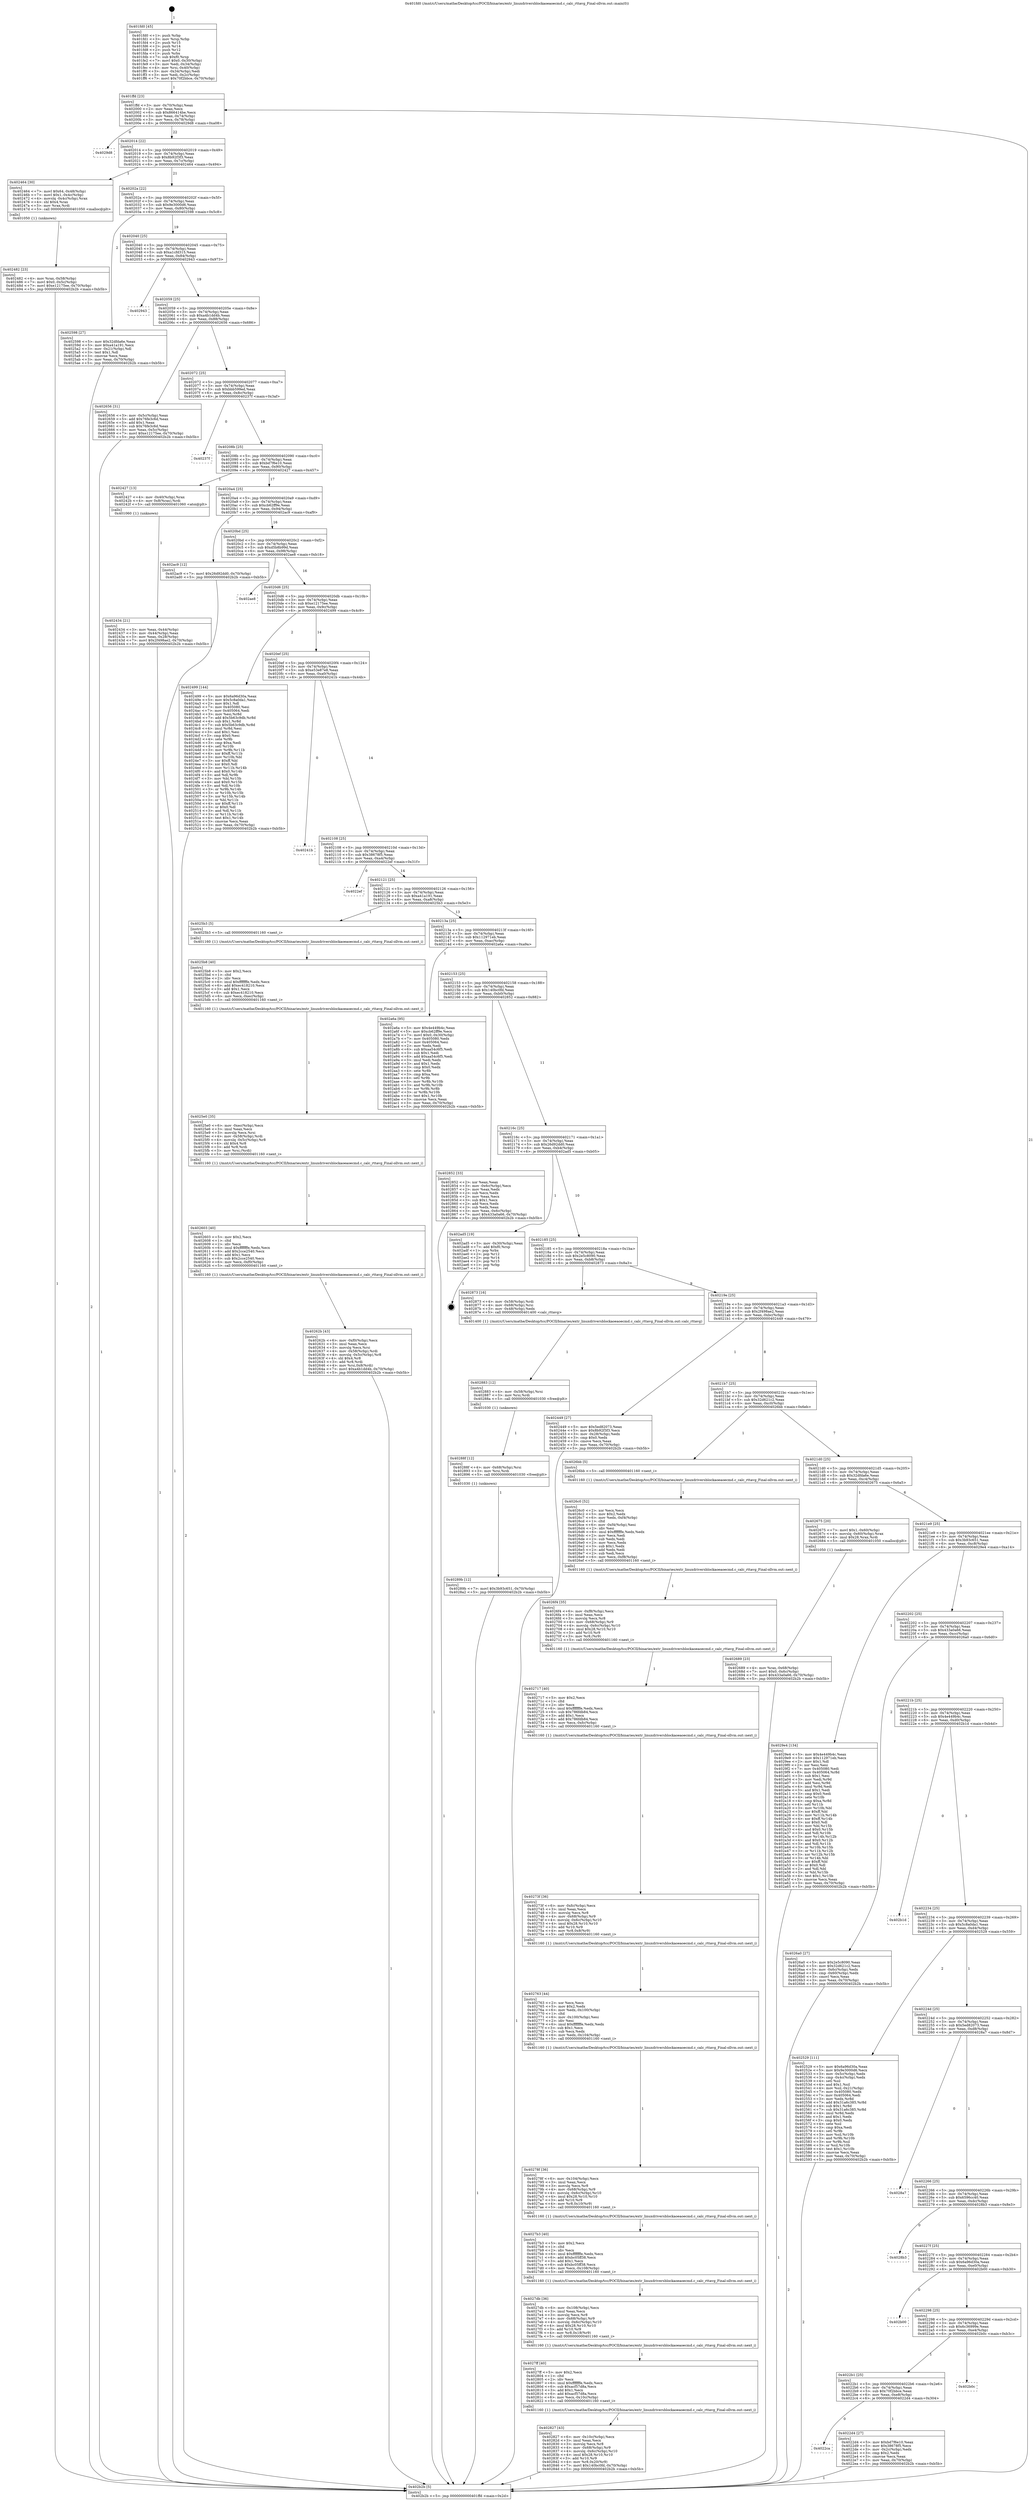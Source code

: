 digraph "0x401fd0" {
  label = "0x401fd0 (/mnt/c/Users/mathe/Desktop/tcc/POCII/binaries/extr_linuxdriversblockaoeaoecmd.c_calc_rttavg_Final-ollvm.out::main(0))"
  labelloc = "t"
  node[shape=record]

  Entry [label="",width=0.3,height=0.3,shape=circle,fillcolor=black,style=filled]
  "0x401ffd" [label="{
     0x401ffd [23]\l
     | [instrs]\l
     &nbsp;&nbsp;0x401ffd \<+3\>: mov -0x70(%rbp),%eax\l
     &nbsp;&nbsp;0x402000 \<+2\>: mov %eax,%ecx\l
     &nbsp;&nbsp;0x402002 \<+6\>: sub $0x866414be,%ecx\l
     &nbsp;&nbsp;0x402008 \<+3\>: mov %eax,-0x74(%rbp)\l
     &nbsp;&nbsp;0x40200b \<+3\>: mov %ecx,-0x78(%rbp)\l
     &nbsp;&nbsp;0x40200e \<+6\>: je 00000000004029d8 \<main+0xa08\>\l
  }"]
  "0x4029d8" [label="{
     0x4029d8\l
  }", style=dashed]
  "0x402014" [label="{
     0x402014 [22]\l
     | [instrs]\l
     &nbsp;&nbsp;0x402014 \<+5\>: jmp 0000000000402019 \<main+0x49\>\l
     &nbsp;&nbsp;0x402019 \<+3\>: mov -0x74(%rbp),%eax\l
     &nbsp;&nbsp;0x40201c \<+5\>: sub $0x8b92f3f3,%eax\l
     &nbsp;&nbsp;0x402021 \<+3\>: mov %eax,-0x7c(%rbp)\l
     &nbsp;&nbsp;0x402024 \<+6\>: je 0000000000402464 \<main+0x494\>\l
  }"]
  Exit [label="",width=0.3,height=0.3,shape=circle,fillcolor=black,style=filled,peripheries=2]
  "0x402464" [label="{
     0x402464 [30]\l
     | [instrs]\l
     &nbsp;&nbsp;0x402464 \<+7\>: movl $0x64,-0x48(%rbp)\l
     &nbsp;&nbsp;0x40246b \<+7\>: movl $0x1,-0x4c(%rbp)\l
     &nbsp;&nbsp;0x402472 \<+4\>: movslq -0x4c(%rbp),%rax\l
     &nbsp;&nbsp;0x402476 \<+4\>: shl $0x4,%rax\l
     &nbsp;&nbsp;0x40247a \<+3\>: mov %rax,%rdi\l
     &nbsp;&nbsp;0x40247d \<+5\>: call 0000000000401050 \<malloc@plt\>\l
     | [calls]\l
     &nbsp;&nbsp;0x401050 \{1\} (unknown)\l
  }"]
  "0x40202a" [label="{
     0x40202a [22]\l
     | [instrs]\l
     &nbsp;&nbsp;0x40202a \<+5\>: jmp 000000000040202f \<main+0x5f\>\l
     &nbsp;&nbsp;0x40202f \<+3\>: mov -0x74(%rbp),%eax\l
     &nbsp;&nbsp;0x402032 \<+5\>: sub $0x9e3000d6,%eax\l
     &nbsp;&nbsp;0x402037 \<+3\>: mov %eax,-0x80(%rbp)\l
     &nbsp;&nbsp;0x40203a \<+6\>: je 0000000000402598 \<main+0x5c8\>\l
  }"]
  "0x40289b" [label="{
     0x40289b [12]\l
     | [instrs]\l
     &nbsp;&nbsp;0x40289b \<+7\>: movl $0x3b93c651,-0x70(%rbp)\l
     &nbsp;&nbsp;0x4028a2 \<+5\>: jmp 0000000000402b2b \<main+0xb5b\>\l
  }"]
  "0x402598" [label="{
     0x402598 [27]\l
     | [instrs]\l
     &nbsp;&nbsp;0x402598 \<+5\>: mov $0x32dfda6e,%eax\l
     &nbsp;&nbsp;0x40259d \<+5\>: mov $0xa41a191,%ecx\l
     &nbsp;&nbsp;0x4025a2 \<+3\>: mov -0x21(%rbp),%dl\l
     &nbsp;&nbsp;0x4025a5 \<+3\>: test $0x1,%dl\l
     &nbsp;&nbsp;0x4025a8 \<+3\>: cmovne %ecx,%eax\l
     &nbsp;&nbsp;0x4025ab \<+3\>: mov %eax,-0x70(%rbp)\l
     &nbsp;&nbsp;0x4025ae \<+5\>: jmp 0000000000402b2b \<main+0xb5b\>\l
  }"]
  "0x402040" [label="{
     0x402040 [25]\l
     | [instrs]\l
     &nbsp;&nbsp;0x402040 \<+5\>: jmp 0000000000402045 \<main+0x75\>\l
     &nbsp;&nbsp;0x402045 \<+3\>: mov -0x74(%rbp),%eax\l
     &nbsp;&nbsp;0x402048 \<+5\>: sub $0xa1cfd315,%eax\l
     &nbsp;&nbsp;0x40204d \<+6\>: mov %eax,-0x84(%rbp)\l
     &nbsp;&nbsp;0x402053 \<+6\>: je 0000000000402943 \<main+0x973\>\l
  }"]
  "0x40288f" [label="{
     0x40288f [12]\l
     | [instrs]\l
     &nbsp;&nbsp;0x40288f \<+4\>: mov -0x68(%rbp),%rsi\l
     &nbsp;&nbsp;0x402893 \<+3\>: mov %rsi,%rdi\l
     &nbsp;&nbsp;0x402896 \<+5\>: call 0000000000401030 \<free@plt\>\l
     | [calls]\l
     &nbsp;&nbsp;0x401030 \{1\} (unknown)\l
  }"]
  "0x402943" [label="{
     0x402943\l
  }", style=dashed]
  "0x402059" [label="{
     0x402059 [25]\l
     | [instrs]\l
     &nbsp;&nbsp;0x402059 \<+5\>: jmp 000000000040205e \<main+0x8e\>\l
     &nbsp;&nbsp;0x40205e \<+3\>: mov -0x74(%rbp),%eax\l
     &nbsp;&nbsp;0x402061 \<+5\>: sub $0xa4b1dd4b,%eax\l
     &nbsp;&nbsp;0x402066 \<+6\>: mov %eax,-0x88(%rbp)\l
     &nbsp;&nbsp;0x40206c \<+6\>: je 0000000000402656 \<main+0x686\>\l
  }"]
  "0x402883" [label="{
     0x402883 [12]\l
     | [instrs]\l
     &nbsp;&nbsp;0x402883 \<+4\>: mov -0x58(%rbp),%rsi\l
     &nbsp;&nbsp;0x402887 \<+3\>: mov %rsi,%rdi\l
     &nbsp;&nbsp;0x40288a \<+5\>: call 0000000000401030 \<free@plt\>\l
     | [calls]\l
     &nbsp;&nbsp;0x401030 \{1\} (unknown)\l
  }"]
  "0x402656" [label="{
     0x402656 [31]\l
     | [instrs]\l
     &nbsp;&nbsp;0x402656 \<+3\>: mov -0x5c(%rbp),%eax\l
     &nbsp;&nbsp;0x402659 \<+5\>: add $0x76fe3c6d,%eax\l
     &nbsp;&nbsp;0x40265e \<+3\>: add $0x1,%eax\l
     &nbsp;&nbsp;0x402661 \<+5\>: sub $0x76fe3c6d,%eax\l
     &nbsp;&nbsp;0x402666 \<+3\>: mov %eax,-0x5c(%rbp)\l
     &nbsp;&nbsp;0x402669 \<+7\>: movl $0xe12175ee,-0x70(%rbp)\l
     &nbsp;&nbsp;0x402670 \<+5\>: jmp 0000000000402b2b \<main+0xb5b\>\l
  }"]
  "0x402072" [label="{
     0x402072 [25]\l
     | [instrs]\l
     &nbsp;&nbsp;0x402072 \<+5\>: jmp 0000000000402077 \<main+0xa7\>\l
     &nbsp;&nbsp;0x402077 \<+3\>: mov -0x74(%rbp),%eax\l
     &nbsp;&nbsp;0x40207a \<+5\>: sub $0xbbb599ed,%eax\l
     &nbsp;&nbsp;0x40207f \<+6\>: mov %eax,-0x8c(%rbp)\l
     &nbsp;&nbsp;0x402085 \<+6\>: je 000000000040237f \<main+0x3af\>\l
  }"]
  "0x402827" [label="{
     0x402827 [43]\l
     | [instrs]\l
     &nbsp;&nbsp;0x402827 \<+6\>: mov -0x10c(%rbp),%ecx\l
     &nbsp;&nbsp;0x40282d \<+3\>: imul %eax,%ecx\l
     &nbsp;&nbsp;0x402830 \<+3\>: movslq %ecx,%r8\l
     &nbsp;&nbsp;0x402833 \<+4\>: mov -0x68(%rbp),%r9\l
     &nbsp;&nbsp;0x402837 \<+4\>: movslq -0x6c(%rbp),%r10\l
     &nbsp;&nbsp;0x40283b \<+4\>: imul $0x28,%r10,%r10\l
     &nbsp;&nbsp;0x40283f \<+3\>: add %r10,%r9\l
     &nbsp;&nbsp;0x402842 \<+4\>: mov %r8,0x20(%r9)\l
     &nbsp;&nbsp;0x402846 \<+7\>: movl $0x140bc0fd,-0x70(%rbp)\l
     &nbsp;&nbsp;0x40284d \<+5\>: jmp 0000000000402b2b \<main+0xb5b\>\l
  }"]
  "0x40237f" [label="{
     0x40237f\l
  }", style=dashed]
  "0x40208b" [label="{
     0x40208b [25]\l
     | [instrs]\l
     &nbsp;&nbsp;0x40208b \<+5\>: jmp 0000000000402090 \<main+0xc0\>\l
     &nbsp;&nbsp;0x402090 \<+3\>: mov -0x74(%rbp),%eax\l
     &nbsp;&nbsp;0x402093 \<+5\>: sub $0xbd7f6e10,%eax\l
     &nbsp;&nbsp;0x402098 \<+6\>: mov %eax,-0x90(%rbp)\l
     &nbsp;&nbsp;0x40209e \<+6\>: je 0000000000402427 \<main+0x457\>\l
  }"]
  "0x4027ff" [label="{
     0x4027ff [40]\l
     | [instrs]\l
     &nbsp;&nbsp;0x4027ff \<+5\>: mov $0x2,%ecx\l
     &nbsp;&nbsp;0x402804 \<+1\>: cltd\l
     &nbsp;&nbsp;0x402805 \<+2\>: idiv %ecx\l
     &nbsp;&nbsp;0x402807 \<+6\>: imul $0xfffffffe,%edx,%ecx\l
     &nbsp;&nbsp;0x40280d \<+6\>: sub $0xacf57d8a,%ecx\l
     &nbsp;&nbsp;0x402813 \<+3\>: add $0x1,%ecx\l
     &nbsp;&nbsp;0x402816 \<+6\>: add $0xacf57d8a,%ecx\l
     &nbsp;&nbsp;0x40281c \<+6\>: mov %ecx,-0x10c(%rbp)\l
     &nbsp;&nbsp;0x402822 \<+5\>: call 0000000000401160 \<next_i\>\l
     | [calls]\l
     &nbsp;&nbsp;0x401160 \{1\} (/mnt/c/Users/mathe/Desktop/tcc/POCII/binaries/extr_linuxdriversblockaoeaoecmd.c_calc_rttavg_Final-ollvm.out::next_i)\l
  }"]
  "0x402427" [label="{
     0x402427 [13]\l
     | [instrs]\l
     &nbsp;&nbsp;0x402427 \<+4\>: mov -0x40(%rbp),%rax\l
     &nbsp;&nbsp;0x40242b \<+4\>: mov 0x8(%rax),%rdi\l
     &nbsp;&nbsp;0x40242f \<+5\>: call 0000000000401060 \<atoi@plt\>\l
     | [calls]\l
     &nbsp;&nbsp;0x401060 \{1\} (unknown)\l
  }"]
  "0x4020a4" [label="{
     0x4020a4 [25]\l
     | [instrs]\l
     &nbsp;&nbsp;0x4020a4 \<+5\>: jmp 00000000004020a9 \<main+0xd9\>\l
     &nbsp;&nbsp;0x4020a9 \<+3\>: mov -0x74(%rbp),%eax\l
     &nbsp;&nbsp;0x4020ac \<+5\>: sub $0xcb62ff9e,%eax\l
     &nbsp;&nbsp;0x4020b1 \<+6\>: mov %eax,-0x94(%rbp)\l
     &nbsp;&nbsp;0x4020b7 \<+6\>: je 0000000000402ac9 \<main+0xaf9\>\l
  }"]
  "0x4027db" [label="{
     0x4027db [36]\l
     | [instrs]\l
     &nbsp;&nbsp;0x4027db \<+6\>: mov -0x108(%rbp),%ecx\l
     &nbsp;&nbsp;0x4027e1 \<+3\>: imul %eax,%ecx\l
     &nbsp;&nbsp;0x4027e4 \<+3\>: movslq %ecx,%r8\l
     &nbsp;&nbsp;0x4027e7 \<+4\>: mov -0x68(%rbp),%r9\l
     &nbsp;&nbsp;0x4027eb \<+4\>: movslq -0x6c(%rbp),%r10\l
     &nbsp;&nbsp;0x4027ef \<+4\>: imul $0x28,%r10,%r10\l
     &nbsp;&nbsp;0x4027f3 \<+3\>: add %r10,%r9\l
     &nbsp;&nbsp;0x4027f6 \<+4\>: mov %r8,0x18(%r9)\l
     &nbsp;&nbsp;0x4027fa \<+5\>: call 0000000000401160 \<next_i\>\l
     | [calls]\l
     &nbsp;&nbsp;0x401160 \{1\} (/mnt/c/Users/mathe/Desktop/tcc/POCII/binaries/extr_linuxdriversblockaoeaoecmd.c_calc_rttavg_Final-ollvm.out::next_i)\l
  }"]
  "0x402ac9" [label="{
     0x402ac9 [12]\l
     | [instrs]\l
     &nbsp;&nbsp;0x402ac9 \<+7\>: movl $0x26d92dd0,-0x70(%rbp)\l
     &nbsp;&nbsp;0x402ad0 \<+5\>: jmp 0000000000402b2b \<main+0xb5b\>\l
  }"]
  "0x4020bd" [label="{
     0x4020bd [25]\l
     | [instrs]\l
     &nbsp;&nbsp;0x4020bd \<+5\>: jmp 00000000004020c2 \<main+0xf2\>\l
     &nbsp;&nbsp;0x4020c2 \<+3\>: mov -0x74(%rbp),%eax\l
     &nbsp;&nbsp;0x4020c5 \<+5\>: sub $0xd5b8b99d,%eax\l
     &nbsp;&nbsp;0x4020ca \<+6\>: mov %eax,-0x98(%rbp)\l
     &nbsp;&nbsp;0x4020d0 \<+6\>: je 0000000000402ae8 \<main+0xb18\>\l
  }"]
  "0x4027b3" [label="{
     0x4027b3 [40]\l
     | [instrs]\l
     &nbsp;&nbsp;0x4027b3 \<+5\>: mov $0x2,%ecx\l
     &nbsp;&nbsp;0x4027b8 \<+1\>: cltd\l
     &nbsp;&nbsp;0x4027b9 \<+2\>: idiv %ecx\l
     &nbsp;&nbsp;0x4027bb \<+6\>: imul $0xfffffffe,%edx,%ecx\l
     &nbsp;&nbsp;0x4027c1 \<+6\>: add $0xbc05ff38,%ecx\l
     &nbsp;&nbsp;0x4027c7 \<+3\>: add $0x1,%ecx\l
     &nbsp;&nbsp;0x4027ca \<+6\>: sub $0xbc05ff38,%ecx\l
     &nbsp;&nbsp;0x4027d0 \<+6\>: mov %ecx,-0x108(%rbp)\l
     &nbsp;&nbsp;0x4027d6 \<+5\>: call 0000000000401160 \<next_i\>\l
     | [calls]\l
     &nbsp;&nbsp;0x401160 \{1\} (/mnt/c/Users/mathe/Desktop/tcc/POCII/binaries/extr_linuxdriversblockaoeaoecmd.c_calc_rttavg_Final-ollvm.out::next_i)\l
  }"]
  "0x402ae8" [label="{
     0x402ae8\l
  }", style=dashed]
  "0x4020d6" [label="{
     0x4020d6 [25]\l
     | [instrs]\l
     &nbsp;&nbsp;0x4020d6 \<+5\>: jmp 00000000004020db \<main+0x10b\>\l
     &nbsp;&nbsp;0x4020db \<+3\>: mov -0x74(%rbp),%eax\l
     &nbsp;&nbsp;0x4020de \<+5\>: sub $0xe12175ee,%eax\l
     &nbsp;&nbsp;0x4020e3 \<+6\>: mov %eax,-0x9c(%rbp)\l
     &nbsp;&nbsp;0x4020e9 \<+6\>: je 0000000000402499 \<main+0x4c9\>\l
  }"]
  "0x40278f" [label="{
     0x40278f [36]\l
     | [instrs]\l
     &nbsp;&nbsp;0x40278f \<+6\>: mov -0x104(%rbp),%ecx\l
     &nbsp;&nbsp;0x402795 \<+3\>: imul %eax,%ecx\l
     &nbsp;&nbsp;0x402798 \<+3\>: movslq %ecx,%r8\l
     &nbsp;&nbsp;0x40279b \<+4\>: mov -0x68(%rbp),%r9\l
     &nbsp;&nbsp;0x40279f \<+4\>: movslq -0x6c(%rbp),%r10\l
     &nbsp;&nbsp;0x4027a3 \<+4\>: imul $0x28,%r10,%r10\l
     &nbsp;&nbsp;0x4027a7 \<+3\>: add %r10,%r9\l
     &nbsp;&nbsp;0x4027aa \<+4\>: mov %r8,0x10(%r9)\l
     &nbsp;&nbsp;0x4027ae \<+5\>: call 0000000000401160 \<next_i\>\l
     | [calls]\l
     &nbsp;&nbsp;0x401160 \{1\} (/mnt/c/Users/mathe/Desktop/tcc/POCII/binaries/extr_linuxdriversblockaoeaoecmd.c_calc_rttavg_Final-ollvm.out::next_i)\l
  }"]
  "0x402499" [label="{
     0x402499 [144]\l
     | [instrs]\l
     &nbsp;&nbsp;0x402499 \<+5\>: mov $0x6a96d30a,%eax\l
     &nbsp;&nbsp;0x40249e \<+5\>: mov $0x5c8a0da1,%ecx\l
     &nbsp;&nbsp;0x4024a3 \<+2\>: mov $0x1,%dl\l
     &nbsp;&nbsp;0x4024a5 \<+7\>: mov 0x405080,%esi\l
     &nbsp;&nbsp;0x4024ac \<+7\>: mov 0x405064,%edi\l
     &nbsp;&nbsp;0x4024b3 \<+3\>: mov %esi,%r8d\l
     &nbsp;&nbsp;0x4024b6 \<+7\>: add $0x5b63c9db,%r8d\l
     &nbsp;&nbsp;0x4024bd \<+4\>: sub $0x1,%r8d\l
     &nbsp;&nbsp;0x4024c1 \<+7\>: sub $0x5b63c9db,%r8d\l
     &nbsp;&nbsp;0x4024c8 \<+4\>: imul %r8d,%esi\l
     &nbsp;&nbsp;0x4024cc \<+3\>: and $0x1,%esi\l
     &nbsp;&nbsp;0x4024cf \<+3\>: cmp $0x0,%esi\l
     &nbsp;&nbsp;0x4024d2 \<+4\>: sete %r9b\l
     &nbsp;&nbsp;0x4024d6 \<+3\>: cmp $0xa,%edi\l
     &nbsp;&nbsp;0x4024d9 \<+4\>: setl %r10b\l
     &nbsp;&nbsp;0x4024dd \<+3\>: mov %r9b,%r11b\l
     &nbsp;&nbsp;0x4024e0 \<+4\>: xor $0xff,%r11b\l
     &nbsp;&nbsp;0x4024e4 \<+3\>: mov %r10b,%bl\l
     &nbsp;&nbsp;0x4024e7 \<+3\>: xor $0xff,%bl\l
     &nbsp;&nbsp;0x4024ea \<+3\>: xor $0x0,%dl\l
     &nbsp;&nbsp;0x4024ed \<+3\>: mov %r11b,%r14b\l
     &nbsp;&nbsp;0x4024f0 \<+4\>: and $0x0,%r14b\l
     &nbsp;&nbsp;0x4024f4 \<+3\>: and %dl,%r9b\l
     &nbsp;&nbsp;0x4024f7 \<+3\>: mov %bl,%r15b\l
     &nbsp;&nbsp;0x4024fa \<+4\>: and $0x0,%r15b\l
     &nbsp;&nbsp;0x4024fe \<+3\>: and %dl,%r10b\l
     &nbsp;&nbsp;0x402501 \<+3\>: or %r9b,%r14b\l
     &nbsp;&nbsp;0x402504 \<+3\>: or %r10b,%r15b\l
     &nbsp;&nbsp;0x402507 \<+3\>: xor %r15b,%r14b\l
     &nbsp;&nbsp;0x40250a \<+3\>: or %bl,%r11b\l
     &nbsp;&nbsp;0x40250d \<+4\>: xor $0xff,%r11b\l
     &nbsp;&nbsp;0x402511 \<+3\>: or $0x0,%dl\l
     &nbsp;&nbsp;0x402514 \<+3\>: and %dl,%r11b\l
     &nbsp;&nbsp;0x402517 \<+3\>: or %r11b,%r14b\l
     &nbsp;&nbsp;0x40251a \<+4\>: test $0x1,%r14b\l
     &nbsp;&nbsp;0x40251e \<+3\>: cmovne %ecx,%eax\l
     &nbsp;&nbsp;0x402521 \<+3\>: mov %eax,-0x70(%rbp)\l
     &nbsp;&nbsp;0x402524 \<+5\>: jmp 0000000000402b2b \<main+0xb5b\>\l
  }"]
  "0x4020ef" [label="{
     0x4020ef [25]\l
     | [instrs]\l
     &nbsp;&nbsp;0x4020ef \<+5\>: jmp 00000000004020f4 \<main+0x124\>\l
     &nbsp;&nbsp;0x4020f4 \<+3\>: mov -0x74(%rbp),%eax\l
     &nbsp;&nbsp;0x4020f7 \<+5\>: sub $0xe53e87e8,%eax\l
     &nbsp;&nbsp;0x4020fc \<+6\>: mov %eax,-0xa0(%rbp)\l
     &nbsp;&nbsp;0x402102 \<+6\>: je 000000000040241b \<main+0x44b\>\l
  }"]
  "0x402763" [label="{
     0x402763 [44]\l
     | [instrs]\l
     &nbsp;&nbsp;0x402763 \<+2\>: xor %ecx,%ecx\l
     &nbsp;&nbsp;0x402765 \<+5\>: mov $0x2,%edx\l
     &nbsp;&nbsp;0x40276a \<+6\>: mov %edx,-0x100(%rbp)\l
     &nbsp;&nbsp;0x402770 \<+1\>: cltd\l
     &nbsp;&nbsp;0x402771 \<+6\>: mov -0x100(%rbp),%esi\l
     &nbsp;&nbsp;0x402777 \<+2\>: idiv %esi\l
     &nbsp;&nbsp;0x402779 \<+6\>: imul $0xfffffffe,%edx,%edx\l
     &nbsp;&nbsp;0x40277f \<+3\>: sub $0x1,%ecx\l
     &nbsp;&nbsp;0x402782 \<+2\>: sub %ecx,%edx\l
     &nbsp;&nbsp;0x402784 \<+6\>: mov %edx,-0x104(%rbp)\l
     &nbsp;&nbsp;0x40278a \<+5\>: call 0000000000401160 \<next_i\>\l
     | [calls]\l
     &nbsp;&nbsp;0x401160 \{1\} (/mnt/c/Users/mathe/Desktop/tcc/POCII/binaries/extr_linuxdriversblockaoeaoecmd.c_calc_rttavg_Final-ollvm.out::next_i)\l
  }"]
  "0x40241b" [label="{
     0x40241b\l
  }", style=dashed]
  "0x402108" [label="{
     0x402108 [25]\l
     | [instrs]\l
     &nbsp;&nbsp;0x402108 \<+5\>: jmp 000000000040210d \<main+0x13d\>\l
     &nbsp;&nbsp;0x40210d \<+3\>: mov -0x74(%rbp),%eax\l
     &nbsp;&nbsp;0x402110 \<+5\>: sub $0x38678f5,%eax\l
     &nbsp;&nbsp;0x402115 \<+6\>: mov %eax,-0xa4(%rbp)\l
     &nbsp;&nbsp;0x40211b \<+6\>: je 00000000004022ef \<main+0x31f\>\l
  }"]
  "0x40273f" [label="{
     0x40273f [36]\l
     | [instrs]\l
     &nbsp;&nbsp;0x40273f \<+6\>: mov -0xfc(%rbp),%ecx\l
     &nbsp;&nbsp;0x402745 \<+3\>: imul %eax,%ecx\l
     &nbsp;&nbsp;0x402748 \<+3\>: movslq %ecx,%r8\l
     &nbsp;&nbsp;0x40274b \<+4\>: mov -0x68(%rbp),%r9\l
     &nbsp;&nbsp;0x40274f \<+4\>: movslq -0x6c(%rbp),%r10\l
     &nbsp;&nbsp;0x402753 \<+4\>: imul $0x28,%r10,%r10\l
     &nbsp;&nbsp;0x402757 \<+3\>: add %r10,%r9\l
     &nbsp;&nbsp;0x40275a \<+4\>: mov %r8,0x8(%r9)\l
     &nbsp;&nbsp;0x40275e \<+5\>: call 0000000000401160 \<next_i\>\l
     | [calls]\l
     &nbsp;&nbsp;0x401160 \{1\} (/mnt/c/Users/mathe/Desktop/tcc/POCII/binaries/extr_linuxdriversblockaoeaoecmd.c_calc_rttavg_Final-ollvm.out::next_i)\l
  }"]
  "0x4022ef" [label="{
     0x4022ef\l
  }", style=dashed]
  "0x402121" [label="{
     0x402121 [25]\l
     | [instrs]\l
     &nbsp;&nbsp;0x402121 \<+5\>: jmp 0000000000402126 \<main+0x156\>\l
     &nbsp;&nbsp;0x402126 \<+3\>: mov -0x74(%rbp),%eax\l
     &nbsp;&nbsp;0x402129 \<+5\>: sub $0xa41a191,%eax\l
     &nbsp;&nbsp;0x40212e \<+6\>: mov %eax,-0xa8(%rbp)\l
     &nbsp;&nbsp;0x402134 \<+6\>: je 00000000004025b3 \<main+0x5e3\>\l
  }"]
  "0x402717" [label="{
     0x402717 [40]\l
     | [instrs]\l
     &nbsp;&nbsp;0x402717 \<+5\>: mov $0x2,%ecx\l
     &nbsp;&nbsp;0x40271c \<+1\>: cltd\l
     &nbsp;&nbsp;0x40271d \<+2\>: idiv %ecx\l
     &nbsp;&nbsp;0x40271f \<+6\>: imul $0xfffffffe,%edx,%ecx\l
     &nbsp;&nbsp;0x402725 \<+6\>: sub $0x786fdb84,%ecx\l
     &nbsp;&nbsp;0x40272b \<+3\>: add $0x1,%ecx\l
     &nbsp;&nbsp;0x40272e \<+6\>: add $0x786fdb84,%ecx\l
     &nbsp;&nbsp;0x402734 \<+6\>: mov %ecx,-0xfc(%rbp)\l
     &nbsp;&nbsp;0x40273a \<+5\>: call 0000000000401160 \<next_i\>\l
     | [calls]\l
     &nbsp;&nbsp;0x401160 \{1\} (/mnt/c/Users/mathe/Desktop/tcc/POCII/binaries/extr_linuxdriversblockaoeaoecmd.c_calc_rttavg_Final-ollvm.out::next_i)\l
  }"]
  "0x4025b3" [label="{
     0x4025b3 [5]\l
     | [instrs]\l
     &nbsp;&nbsp;0x4025b3 \<+5\>: call 0000000000401160 \<next_i\>\l
     | [calls]\l
     &nbsp;&nbsp;0x401160 \{1\} (/mnt/c/Users/mathe/Desktop/tcc/POCII/binaries/extr_linuxdriversblockaoeaoecmd.c_calc_rttavg_Final-ollvm.out::next_i)\l
  }"]
  "0x40213a" [label="{
     0x40213a [25]\l
     | [instrs]\l
     &nbsp;&nbsp;0x40213a \<+5\>: jmp 000000000040213f \<main+0x16f\>\l
     &nbsp;&nbsp;0x40213f \<+3\>: mov -0x74(%rbp),%eax\l
     &nbsp;&nbsp;0x402142 \<+5\>: sub $0x112971eb,%eax\l
     &nbsp;&nbsp;0x402147 \<+6\>: mov %eax,-0xac(%rbp)\l
     &nbsp;&nbsp;0x40214d \<+6\>: je 0000000000402a6a \<main+0xa9a\>\l
  }"]
  "0x4026f4" [label="{
     0x4026f4 [35]\l
     | [instrs]\l
     &nbsp;&nbsp;0x4026f4 \<+6\>: mov -0xf8(%rbp),%ecx\l
     &nbsp;&nbsp;0x4026fa \<+3\>: imul %eax,%ecx\l
     &nbsp;&nbsp;0x4026fd \<+3\>: movslq %ecx,%r8\l
     &nbsp;&nbsp;0x402700 \<+4\>: mov -0x68(%rbp),%r9\l
     &nbsp;&nbsp;0x402704 \<+4\>: movslq -0x6c(%rbp),%r10\l
     &nbsp;&nbsp;0x402708 \<+4\>: imul $0x28,%r10,%r10\l
     &nbsp;&nbsp;0x40270c \<+3\>: add %r10,%r9\l
     &nbsp;&nbsp;0x40270f \<+3\>: mov %r8,(%r9)\l
     &nbsp;&nbsp;0x402712 \<+5\>: call 0000000000401160 \<next_i\>\l
     | [calls]\l
     &nbsp;&nbsp;0x401160 \{1\} (/mnt/c/Users/mathe/Desktop/tcc/POCII/binaries/extr_linuxdriversblockaoeaoecmd.c_calc_rttavg_Final-ollvm.out::next_i)\l
  }"]
  "0x402a6a" [label="{
     0x402a6a [95]\l
     | [instrs]\l
     &nbsp;&nbsp;0x402a6a \<+5\>: mov $0x4e449b4c,%eax\l
     &nbsp;&nbsp;0x402a6f \<+5\>: mov $0xcb62ff9e,%ecx\l
     &nbsp;&nbsp;0x402a74 \<+7\>: movl $0x0,-0x30(%rbp)\l
     &nbsp;&nbsp;0x402a7b \<+7\>: mov 0x405080,%edx\l
     &nbsp;&nbsp;0x402a82 \<+7\>: mov 0x405064,%esi\l
     &nbsp;&nbsp;0x402a89 \<+2\>: mov %edx,%edi\l
     &nbsp;&nbsp;0x402a8b \<+6\>: sub $0xaa54c6f5,%edi\l
     &nbsp;&nbsp;0x402a91 \<+3\>: sub $0x1,%edi\l
     &nbsp;&nbsp;0x402a94 \<+6\>: add $0xaa54c6f5,%edi\l
     &nbsp;&nbsp;0x402a9a \<+3\>: imul %edi,%edx\l
     &nbsp;&nbsp;0x402a9d \<+3\>: and $0x1,%edx\l
     &nbsp;&nbsp;0x402aa0 \<+3\>: cmp $0x0,%edx\l
     &nbsp;&nbsp;0x402aa3 \<+4\>: sete %r8b\l
     &nbsp;&nbsp;0x402aa7 \<+3\>: cmp $0xa,%esi\l
     &nbsp;&nbsp;0x402aaa \<+4\>: setl %r9b\l
     &nbsp;&nbsp;0x402aae \<+3\>: mov %r8b,%r10b\l
     &nbsp;&nbsp;0x402ab1 \<+3\>: and %r9b,%r10b\l
     &nbsp;&nbsp;0x402ab4 \<+3\>: xor %r9b,%r8b\l
     &nbsp;&nbsp;0x402ab7 \<+3\>: or %r8b,%r10b\l
     &nbsp;&nbsp;0x402aba \<+4\>: test $0x1,%r10b\l
     &nbsp;&nbsp;0x402abe \<+3\>: cmovne %ecx,%eax\l
     &nbsp;&nbsp;0x402ac1 \<+3\>: mov %eax,-0x70(%rbp)\l
     &nbsp;&nbsp;0x402ac4 \<+5\>: jmp 0000000000402b2b \<main+0xb5b\>\l
  }"]
  "0x402153" [label="{
     0x402153 [25]\l
     | [instrs]\l
     &nbsp;&nbsp;0x402153 \<+5\>: jmp 0000000000402158 \<main+0x188\>\l
     &nbsp;&nbsp;0x402158 \<+3\>: mov -0x74(%rbp),%eax\l
     &nbsp;&nbsp;0x40215b \<+5\>: sub $0x140bc0fd,%eax\l
     &nbsp;&nbsp;0x402160 \<+6\>: mov %eax,-0xb0(%rbp)\l
     &nbsp;&nbsp;0x402166 \<+6\>: je 0000000000402852 \<main+0x882\>\l
  }"]
  "0x4026c0" [label="{
     0x4026c0 [52]\l
     | [instrs]\l
     &nbsp;&nbsp;0x4026c0 \<+2\>: xor %ecx,%ecx\l
     &nbsp;&nbsp;0x4026c2 \<+5\>: mov $0x2,%edx\l
     &nbsp;&nbsp;0x4026c7 \<+6\>: mov %edx,-0xf4(%rbp)\l
     &nbsp;&nbsp;0x4026cd \<+1\>: cltd\l
     &nbsp;&nbsp;0x4026ce \<+6\>: mov -0xf4(%rbp),%esi\l
     &nbsp;&nbsp;0x4026d4 \<+2\>: idiv %esi\l
     &nbsp;&nbsp;0x4026d6 \<+6\>: imul $0xfffffffe,%edx,%edx\l
     &nbsp;&nbsp;0x4026dc \<+2\>: mov %ecx,%edi\l
     &nbsp;&nbsp;0x4026de \<+2\>: sub %edx,%edi\l
     &nbsp;&nbsp;0x4026e0 \<+2\>: mov %ecx,%edx\l
     &nbsp;&nbsp;0x4026e2 \<+3\>: sub $0x1,%edx\l
     &nbsp;&nbsp;0x4026e5 \<+2\>: add %edx,%edi\l
     &nbsp;&nbsp;0x4026e7 \<+2\>: sub %edi,%ecx\l
     &nbsp;&nbsp;0x4026e9 \<+6\>: mov %ecx,-0xf8(%rbp)\l
     &nbsp;&nbsp;0x4026ef \<+5\>: call 0000000000401160 \<next_i\>\l
     | [calls]\l
     &nbsp;&nbsp;0x401160 \{1\} (/mnt/c/Users/mathe/Desktop/tcc/POCII/binaries/extr_linuxdriversblockaoeaoecmd.c_calc_rttavg_Final-ollvm.out::next_i)\l
  }"]
  "0x402852" [label="{
     0x402852 [33]\l
     | [instrs]\l
     &nbsp;&nbsp;0x402852 \<+2\>: xor %eax,%eax\l
     &nbsp;&nbsp;0x402854 \<+3\>: mov -0x6c(%rbp),%ecx\l
     &nbsp;&nbsp;0x402857 \<+2\>: mov %eax,%edx\l
     &nbsp;&nbsp;0x402859 \<+2\>: sub %ecx,%edx\l
     &nbsp;&nbsp;0x40285b \<+2\>: mov %eax,%ecx\l
     &nbsp;&nbsp;0x40285d \<+3\>: sub $0x1,%ecx\l
     &nbsp;&nbsp;0x402860 \<+2\>: add %ecx,%edx\l
     &nbsp;&nbsp;0x402862 \<+2\>: sub %edx,%eax\l
     &nbsp;&nbsp;0x402864 \<+3\>: mov %eax,-0x6c(%rbp)\l
     &nbsp;&nbsp;0x402867 \<+7\>: movl $0x433a0a66,-0x70(%rbp)\l
     &nbsp;&nbsp;0x40286e \<+5\>: jmp 0000000000402b2b \<main+0xb5b\>\l
  }"]
  "0x40216c" [label="{
     0x40216c [25]\l
     | [instrs]\l
     &nbsp;&nbsp;0x40216c \<+5\>: jmp 0000000000402171 \<main+0x1a1\>\l
     &nbsp;&nbsp;0x402171 \<+3\>: mov -0x74(%rbp),%eax\l
     &nbsp;&nbsp;0x402174 \<+5\>: sub $0x26d92dd0,%eax\l
     &nbsp;&nbsp;0x402179 \<+6\>: mov %eax,-0xb4(%rbp)\l
     &nbsp;&nbsp;0x40217f \<+6\>: je 0000000000402ad5 \<main+0xb05\>\l
  }"]
  "0x402689" [label="{
     0x402689 [23]\l
     | [instrs]\l
     &nbsp;&nbsp;0x402689 \<+4\>: mov %rax,-0x68(%rbp)\l
     &nbsp;&nbsp;0x40268d \<+7\>: movl $0x0,-0x6c(%rbp)\l
     &nbsp;&nbsp;0x402694 \<+7\>: movl $0x433a0a66,-0x70(%rbp)\l
     &nbsp;&nbsp;0x40269b \<+5\>: jmp 0000000000402b2b \<main+0xb5b\>\l
  }"]
  "0x402ad5" [label="{
     0x402ad5 [19]\l
     | [instrs]\l
     &nbsp;&nbsp;0x402ad5 \<+3\>: mov -0x30(%rbp),%eax\l
     &nbsp;&nbsp;0x402ad8 \<+7\>: add $0xf0,%rsp\l
     &nbsp;&nbsp;0x402adf \<+1\>: pop %rbx\l
     &nbsp;&nbsp;0x402ae0 \<+2\>: pop %r12\l
     &nbsp;&nbsp;0x402ae2 \<+2\>: pop %r14\l
     &nbsp;&nbsp;0x402ae4 \<+2\>: pop %r15\l
     &nbsp;&nbsp;0x402ae6 \<+1\>: pop %rbp\l
     &nbsp;&nbsp;0x402ae7 \<+1\>: ret\l
  }"]
  "0x402185" [label="{
     0x402185 [25]\l
     | [instrs]\l
     &nbsp;&nbsp;0x402185 \<+5\>: jmp 000000000040218a \<main+0x1ba\>\l
     &nbsp;&nbsp;0x40218a \<+3\>: mov -0x74(%rbp),%eax\l
     &nbsp;&nbsp;0x40218d \<+5\>: sub $0x2e5c8090,%eax\l
     &nbsp;&nbsp;0x402192 \<+6\>: mov %eax,-0xb8(%rbp)\l
     &nbsp;&nbsp;0x402198 \<+6\>: je 0000000000402873 \<main+0x8a3\>\l
  }"]
  "0x40262b" [label="{
     0x40262b [43]\l
     | [instrs]\l
     &nbsp;&nbsp;0x40262b \<+6\>: mov -0xf0(%rbp),%ecx\l
     &nbsp;&nbsp;0x402631 \<+3\>: imul %eax,%ecx\l
     &nbsp;&nbsp;0x402634 \<+3\>: movslq %ecx,%rsi\l
     &nbsp;&nbsp;0x402637 \<+4\>: mov -0x58(%rbp),%rdi\l
     &nbsp;&nbsp;0x40263b \<+4\>: movslq -0x5c(%rbp),%r8\l
     &nbsp;&nbsp;0x40263f \<+4\>: shl $0x4,%r8\l
     &nbsp;&nbsp;0x402643 \<+3\>: add %r8,%rdi\l
     &nbsp;&nbsp;0x402646 \<+4\>: mov %rsi,0x8(%rdi)\l
     &nbsp;&nbsp;0x40264a \<+7\>: movl $0xa4b1dd4b,-0x70(%rbp)\l
     &nbsp;&nbsp;0x402651 \<+5\>: jmp 0000000000402b2b \<main+0xb5b\>\l
  }"]
  "0x402873" [label="{
     0x402873 [16]\l
     | [instrs]\l
     &nbsp;&nbsp;0x402873 \<+4\>: mov -0x58(%rbp),%rdi\l
     &nbsp;&nbsp;0x402877 \<+4\>: mov -0x68(%rbp),%rsi\l
     &nbsp;&nbsp;0x40287b \<+3\>: mov -0x48(%rbp),%edx\l
     &nbsp;&nbsp;0x40287e \<+5\>: call 0000000000401400 \<calc_rttavg\>\l
     | [calls]\l
     &nbsp;&nbsp;0x401400 \{1\} (/mnt/c/Users/mathe/Desktop/tcc/POCII/binaries/extr_linuxdriversblockaoeaoecmd.c_calc_rttavg_Final-ollvm.out::calc_rttavg)\l
  }"]
  "0x40219e" [label="{
     0x40219e [25]\l
     | [instrs]\l
     &nbsp;&nbsp;0x40219e \<+5\>: jmp 00000000004021a3 \<main+0x1d3\>\l
     &nbsp;&nbsp;0x4021a3 \<+3\>: mov -0x74(%rbp),%eax\l
     &nbsp;&nbsp;0x4021a6 \<+5\>: sub $0x2f498ae2,%eax\l
     &nbsp;&nbsp;0x4021ab \<+6\>: mov %eax,-0xbc(%rbp)\l
     &nbsp;&nbsp;0x4021b1 \<+6\>: je 0000000000402449 \<main+0x479\>\l
  }"]
  "0x402603" [label="{
     0x402603 [40]\l
     | [instrs]\l
     &nbsp;&nbsp;0x402603 \<+5\>: mov $0x2,%ecx\l
     &nbsp;&nbsp;0x402608 \<+1\>: cltd\l
     &nbsp;&nbsp;0x402609 \<+2\>: idiv %ecx\l
     &nbsp;&nbsp;0x40260b \<+6\>: imul $0xfffffffe,%edx,%ecx\l
     &nbsp;&nbsp;0x402611 \<+6\>: add $0x2cce2540,%ecx\l
     &nbsp;&nbsp;0x402617 \<+3\>: add $0x1,%ecx\l
     &nbsp;&nbsp;0x40261a \<+6\>: sub $0x2cce2540,%ecx\l
     &nbsp;&nbsp;0x402620 \<+6\>: mov %ecx,-0xf0(%rbp)\l
     &nbsp;&nbsp;0x402626 \<+5\>: call 0000000000401160 \<next_i\>\l
     | [calls]\l
     &nbsp;&nbsp;0x401160 \{1\} (/mnt/c/Users/mathe/Desktop/tcc/POCII/binaries/extr_linuxdriversblockaoeaoecmd.c_calc_rttavg_Final-ollvm.out::next_i)\l
  }"]
  "0x402449" [label="{
     0x402449 [27]\l
     | [instrs]\l
     &nbsp;&nbsp;0x402449 \<+5\>: mov $0x5ed82073,%eax\l
     &nbsp;&nbsp;0x40244e \<+5\>: mov $0x8b92f3f3,%ecx\l
     &nbsp;&nbsp;0x402453 \<+3\>: mov -0x28(%rbp),%edx\l
     &nbsp;&nbsp;0x402456 \<+3\>: cmp $0x0,%edx\l
     &nbsp;&nbsp;0x402459 \<+3\>: cmove %ecx,%eax\l
     &nbsp;&nbsp;0x40245c \<+3\>: mov %eax,-0x70(%rbp)\l
     &nbsp;&nbsp;0x40245f \<+5\>: jmp 0000000000402b2b \<main+0xb5b\>\l
  }"]
  "0x4021b7" [label="{
     0x4021b7 [25]\l
     | [instrs]\l
     &nbsp;&nbsp;0x4021b7 \<+5\>: jmp 00000000004021bc \<main+0x1ec\>\l
     &nbsp;&nbsp;0x4021bc \<+3\>: mov -0x74(%rbp),%eax\l
     &nbsp;&nbsp;0x4021bf \<+5\>: sub $0x32d621c2,%eax\l
     &nbsp;&nbsp;0x4021c4 \<+6\>: mov %eax,-0xc0(%rbp)\l
     &nbsp;&nbsp;0x4021ca \<+6\>: je 00000000004026bb \<main+0x6eb\>\l
  }"]
  "0x4025e0" [label="{
     0x4025e0 [35]\l
     | [instrs]\l
     &nbsp;&nbsp;0x4025e0 \<+6\>: mov -0xec(%rbp),%ecx\l
     &nbsp;&nbsp;0x4025e6 \<+3\>: imul %eax,%ecx\l
     &nbsp;&nbsp;0x4025e9 \<+3\>: movslq %ecx,%rsi\l
     &nbsp;&nbsp;0x4025ec \<+4\>: mov -0x58(%rbp),%rdi\l
     &nbsp;&nbsp;0x4025f0 \<+4\>: movslq -0x5c(%rbp),%r8\l
     &nbsp;&nbsp;0x4025f4 \<+4\>: shl $0x4,%r8\l
     &nbsp;&nbsp;0x4025f8 \<+3\>: add %r8,%rdi\l
     &nbsp;&nbsp;0x4025fb \<+3\>: mov %rsi,(%rdi)\l
     &nbsp;&nbsp;0x4025fe \<+5\>: call 0000000000401160 \<next_i\>\l
     | [calls]\l
     &nbsp;&nbsp;0x401160 \{1\} (/mnt/c/Users/mathe/Desktop/tcc/POCII/binaries/extr_linuxdriversblockaoeaoecmd.c_calc_rttavg_Final-ollvm.out::next_i)\l
  }"]
  "0x4026bb" [label="{
     0x4026bb [5]\l
     | [instrs]\l
     &nbsp;&nbsp;0x4026bb \<+5\>: call 0000000000401160 \<next_i\>\l
     | [calls]\l
     &nbsp;&nbsp;0x401160 \{1\} (/mnt/c/Users/mathe/Desktop/tcc/POCII/binaries/extr_linuxdriversblockaoeaoecmd.c_calc_rttavg_Final-ollvm.out::next_i)\l
  }"]
  "0x4021d0" [label="{
     0x4021d0 [25]\l
     | [instrs]\l
     &nbsp;&nbsp;0x4021d0 \<+5\>: jmp 00000000004021d5 \<main+0x205\>\l
     &nbsp;&nbsp;0x4021d5 \<+3\>: mov -0x74(%rbp),%eax\l
     &nbsp;&nbsp;0x4021d8 \<+5\>: sub $0x32dfda6e,%eax\l
     &nbsp;&nbsp;0x4021dd \<+6\>: mov %eax,-0xc4(%rbp)\l
     &nbsp;&nbsp;0x4021e3 \<+6\>: je 0000000000402675 \<main+0x6a5\>\l
  }"]
  "0x4025b8" [label="{
     0x4025b8 [40]\l
     | [instrs]\l
     &nbsp;&nbsp;0x4025b8 \<+5\>: mov $0x2,%ecx\l
     &nbsp;&nbsp;0x4025bd \<+1\>: cltd\l
     &nbsp;&nbsp;0x4025be \<+2\>: idiv %ecx\l
     &nbsp;&nbsp;0x4025c0 \<+6\>: imul $0xfffffffe,%edx,%ecx\l
     &nbsp;&nbsp;0x4025c6 \<+6\>: add $0xec418210,%ecx\l
     &nbsp;&nbsp;0x4025cc \<+3\>: add $0x1,%ecx\l
     &nbsp;&nbsp;0x4025cf \<+6\>: sub $0xec418210,%ecx\l
     &nbsp;&nbsp;0x4025d5 \<+6\>: mov %ecx,-0xec(%rbp)\l
     &nbsp;&nbsp;0x4025db \<+5\>: call 0000000000401160 \<next_i\>\l
     | [calls]\l
     &nbsp;&nbsp;0x401160 \{1\} (/mnt/c/Users/mathe/Desktop/tcc/POCII/binaries/extr_linuxdriversblockaoeaoecmd.c_calc_rttavg_Final-ollvm.out::next_i)\l
  }"]
  "0x402675" [label="{
     0x402675 [20]\l
     | [instrs]\l
     &nbsp;&nbsp;0x402675 \<+7\>: movl $0x1,-0x60(%rbp)\l
     &nbsp;&nbsp;0x40267c \<+4\>: movslq -0x60(%rbp),%rax\l
     &nbsp;&nbsp;0x402680 \<+4\>: imul $0x28,%rax,%rdi\l
     &nbsp;&nbsp;0x402684 \<+5\>: call 0000000000401050 \<malloc@plt\>\l
     | [calls]\l
     &nbsp;&nbsp;0x401050 \{1\} (unknown)\l
  }"]
  "0x4021e9" [label="{
     0x4021e9 [25]\l
     | [instrs]\l
     &nbsp;&nbsp;0x4021e9 \<+5\>: jmp 00000000004021ee \<main+0x21e\>\l
     &nbsp;&nbsp;0x4021ee \<+3\>: mov -0x74(%rbp),%eax\l
     &nbsp;&nbsp;0x4021f1 \<+5\>: sub $0x3b93c651,%eax\l
     &nbsp;&nbsp;0x4021f6 \<+6\>: mov %eax,-0xc8(%rbp)\l
     &nbsp;&nbsp;0x4021fc \<+6\>: je 00000000004029e4 \<main+0xa14\>\l
  }"]
  "0x402482" [label="{
     0x402482 [23]\l
     | [instrs]\l
     &nbsp;&nbsp;0x402482 \<+4\>: mov %rax,-0x58(%rbp)\l
     &nbsp;&nbsp;0x402486 \<+7\>: movl $0x0,-0x5c(%rbp)\l
     &nbsp;&nbsp;0x40248d \<+7\>: movl $0xe12175ee,-0x70(%rbp)\l
     &nbsp;&nbsp;0x402494 \<+5\>: jmp 0000000000402b2b \<main+0xb5b\>\l
  }"]
  "0x4029e4" [label="{
     0x4029e4 [134]\l
     | [instrs]\l
     &nbsp;&nbsp;0x4029e4 \<+5\>: mov $0x4e449b4c,%eax\l
     &nbsp;&nbsp;0x4029e9 \<+5\>: mov $0x112971eb,%ecx\l
     &nbsp;&nbsp;0x4029ee \<+2\>: mov $0x1,%dl\l
     &nbsp;&nbsp;0x4029f0 \<+2\>: xor %esi,%esi\l
     &nbsp;&nbsp;0x4029f2 \<+7\>: mov 0x405080,%edi\l
     &nbsp;&nbsp;0x4029f9 \<+8\>: mov 0x405064,%r8d\l
     &nbsp;&nbsp;0x402a01 \<+3\>: sub $0x1,%esi\l
     &nbsp;&nbsp;0x402a04 \<+3\>: mov %edi,%r9d\l
     &nbsp;&nbsp;0x402a07 \<+3\>: add %esi,%r9d\l
     &nbsp;&nbsp;0x402a0a \<+4\>: imul %r9d,%edi\l
     &nbsp;&nbsp;0x402a0e \<+3\>: and $0x1,%edi\l
     &nbsp;&nbsp;0x402a11 \<+3\>: cmp $0x0,%edi\l
     &nbsp;&nbsp;0x402a14 \<+4\>: sete %r10b\l
     &nbsp;&nbsp;0x402a18 \<+4\>: cmp $0xa,%r8d\l
     &nbsp;&nbsp;0x402a1c \<+4\>: setl %r11b\l
     &nbsp;&nbsp;0x402a20 \<+3\>: mov %r10b,%bl\l
     &nbsp;&nbsp;0x402a23 \<+3\>: xor $0xff,%bl\l
     &nbsp;&nbsp;0x402a26 \<+3\>: mov %r11b,%r14b\l
     &nbsp;&nbsp;0x402a29 \<+4\>: xor $0xff,%r14b\l
     &nbsp;&nbsp;0x402a2d \<+3\>: xor $0x0,%dl\l
     &nbsp;&nbsp;0x402a30 \<+3\>: mov %bl,%r15b\l
     &nbsp;&nbsp;0x402a33 \<+4\>: and $0x0,%r15b\l
     &nbsp;&nbsp;0x402a37 \<+3\>: and %dl,%r10b\l
     &nbsp;&nbsp;0x402a3a \<+3\>: mov %r14b,%r12b\l
     &nbsp;&nbsp;0x402a3d \<+4\>: and $0x0,%r12b\l
     &nbsp;&nbsp;0x402a41 \<+3\>: and %dl,%r11b\l
     &nbsp;&nbsp;0x402a44 \<+3\>: or %r10b,%r15b\l
     &nbsp;&nbsp;0x402a47 \<+3\>: or %r11b,%r12b\l
     &nbsp;&nbsp;0x402a4a \<+3\>: xor %r12b,%r15b\l
     &nbsp;&nbsp;0x402a4d \<+3\>: or %r14b,%bl\l
     &nbsp;&nbsp;0x402a50 \<+3\>: xor $0xff,%bl\l
     &nbsp;&nbsp;0x402a53 \<+3\>: or $0x0,%dl\l
     &nbsp;&nbsp;0x402a56 \<+2\>: and %dl,%bl\l
     &nbsp;&nbsp;0x402a58 \<+3\>: or %bl,%r15b\l
     &nbsp;&nbsp;0x402a5b \<+4\>: test $0x1,%r15b\l
     &nbsp;&nbsp;0x402a5f \<+3\>: cmovne %ecx,%eax\l
     &nbsp;&nbsp;0x402a62 \<+3\>: mov %eax,-0x70(%rbp)\l
     &nbsp;&nbsp;0x402a65 \<+5\>: jmp 0000000000402b2b \<main+0xb5b\>\l
  }"]
  "0x402202" [label="{
     0x402202 [25]\l
     | [instrs]\l
     &nbsp;&nbsp;0x402202 \<+5\>: jmp 0000000000402207 \<main+0x237\>\l
     &nbsp;&nbsp;0x402207 \<+3\>: mov -0x74(%rbp),%eax\l
     &nbsp;&nbsp;0x40220a \<+5\>: sub $0x433a0a66,%eax\l
     &nbsp;&nbsp;0x40220f \<+6\>: mov %eax,-0xcc(%rbp)\l
     &nbsp;&nbsp;0x402215 \<+6\>: je 00000000004026a0 \<main+0x6d0\>\l
  }"]
  "0x402434" [label="{
     0x402434 [21]\l
     | [instrs]\l
     &nbsp;&nbsp;0x402434 \<+3\>: mov %eax,-0x44(%rbp)\l
     &nbsp;&nbsp;0x402437 \<+3\>: mov -0x44(%rbp),%eax\l
     &nbsp;&nbsp;0x40243a \<+3\>: mov %eax,-0x28(%rbp)\l
     &nbsp;&nbsp;0x40243d \<+7\>: movl $0x2f498ae2,-0x70(%rbp)\l
     &nbsp;&nbsp;0x402444 \<+5\>: jmp 0000000000402b2b \<main+0xb5b\>\l
  }"]
  "0x4026a0" [label="{
     0x4026a0 [27]\l
     | [instrs]\l
     &nbsp;&nbsp;0x4026a0 \<+5\>: mov $0x2e5c8090,%eax\l
     &nbsp;&nbsp;0x4026a5 \<+5\>: mov $0x32d621c2,%ecx\l
     &nbsp;&nbsp;0x4026aa \<+3\>: mov -0x6c(%rbp),%edx\l
     &nbsp;&nbsp;0x4026ad \<+3\>: cmp -0x60(%rbp),%edx\l
     &nbsp;&nbsp;0x4026b0 \<+3\>: cmovl %ecx,%eax\l
     &nbsp;&nbsp;0x4026b3 \<+3\>: mov %eax,-0x70(%rbp)\l
     &nbsp;&nbsp;0x4026b6 \<+5\>: jmp 0000000000402b2b \<main+0xb5b\>\l
  }"]
  "0x40221b" [label="{
     0x40221b [25]\l
     | [instrs]\l
     &nbsp;&nbsp;0x40221b \<+5\>: jmp 0000000000402220 \<main+0x250\>\l
     &nbsp;&nbsp;0x402220 \<+3\>: mov -0x74(%rbp),%eax\l
     &nbsp;&nbsp;0x402223 \<+5\>: sub $0x4e449b4c,%eax\l
     &nbsp;&nbsp;0x402228 \<+6\>: mov %eax,-0xd0(%rbp)\l
     &nbsp;&nbsp;0x40222e \<+6\>: je 0000000000402b1d \<main+0xb4d\>\l
  }"]
  "0x401fd0" [label="{
     0x401fd0 [45]\l
     | [instrs]\l
     &nbsp;&nbsp;0x401fd0 \<+1\>: push %rbp\l
     &nbsp;&nbsp;0x401fd1 \<+3\>: mov %rsp,%rbp\l
     &nbsp;&nbsp;0x401fd4 \<+2\>: push %r15\l
     &nbsp;&nbsp;0x401fd6 \<+2\>: push %r14\l
     &nbsp;&nbsp;0x401fd8 \<+2\>: push %r12\l
     &nbsp;&nbsp;0x401fda \<+1\>: push %rbx\l
     &nbsp;&nbsp;0x401fdb \<+7\>: sub $0xf0,%rsp\l
     &nbsp;&nbsp;0x401fe2 \<+7\>: movl $0x0,-0x30(%rbp)\l
     &nbsp;&nbsp;0x401fe9 \<+3\>: mov %edi,-0x34(%rbp)\l
     &nbsp;&nbsp;0x401fec \<+4\>: mov %rsi,-0x40(%rbp)\l
     &nbsp;&nbsp;0x401ff0 \<+3\>: mov -0x34(%rbp),%edi\l
     &nbsp;&nbsp;0x401ff3 \<+3\>: mov %edi,-0x2c(%rbp)\l
     &nbsp;&nbsp;0x401ff6 \<+7\>: movl $0x70f2bbce,-0x70(%rbp)\l
  }"]
  "0x402b1d" [label="{
     0x402b1d\l
  }", style=dashed]
  "0x402234" [label="{
     0x402234 [25]\l
     | [instrs]\l
     &nbsp;&nbsp;0x402234 \<+5\>: jmp 0000000000402239 \<main+0x269\>\l
     &nbsp;&nbsp;0x402239 \<+3\>: mov -0x74(%rbp),%eax\l
     &nbsp;&nbsp;0x40223c \<+5\>: sub $0x5c8a0da1,%eax\l
     &nbsp;&nbsp;0x402241 \<+6\>: mov %eax,-0xd4(%rbp)\l
     &nbsp;&nbsp;0x402247 \<+6\>: je 0000000000402529 \<main+0x559\>\l
  }"]
  "0x402b2b" [label="{
     0x402b2b [5]\l
     | [instrs]\l
     &nbsp;&nbsp;0x402b2b \<+5\>: jmp 0000000000401ffd \<main+0x2d\>\l
  }"]
  "0x402529" [label="{
     0x402529 [111]\l
     | [instrs]\l
     &nbsp;&nbsp;0x402529 \<+5\>: mov $0x6a96d30a,%eax\l
     &nbsp;&nbsp;0x40252e \<+5\>: mov $0x9e3000d6,%ecx\l
     &nbsp;&nbsp;0x402533 \<+3\>: mov -0x5c(%rbp),%edx\l
     &nbsp;&nbsp;0x402536 \<+3\>: cmp -0x4c(%rbp),%edx\l
     &nbsp;&nbsp;0x402539 \<+4\>: setl %sil\l
     &nbsp;&nbsp;0x40253d \<+4\>: and $0x1,%sil\l
     &nbsp;&nbsp;0x402541 \<+4\>: mov %sil,-0x21(%rbp)\l
     &nbsp;&nbsp;0x402545 \<+7\>: mov 0x405080,%edx\l
     &nbsp;&nbsp;0x40254c \<+7\>: mov 0x405064,%edi\l
     &nbsp;&nbsp;0x402553 \<+3\>: mov %edx,%r8d\l
     &nbsp;&nbsp;0x402556 \<+7\>: add $0x31a6c385,%r8d\l
     &nbsp;&nbsp;0x40255d \<+4\>: sub $0x1,%r8d\l
     &nbsp;&nbsp;0x402561 \<+7\>: sub $0x31a6c385,%r8d\l
     &nbsp;&nbsp;0x402568 \<+4\>: imul %r8d,%edx\l
     &nbsp;&nbsp;0x40256c \<+3\>: and $0x1,%edx\l
     &nbsp;&nbsp;0x40256f \<+3\>: cmp $0x0,%edx\l
     &nbsp;&nbsp;0x402572 \<+4\>: sete %sil\l
     &nbsp;&nbsp;0x402576 \<+3\>: cmp $0xa,%edi\l
     &nbsp;&nbsp;0x402579 \<+4\>: setl %r9b\l
     &nbsp;&nbsp;0x40257d \<+3\>: mov %sil,%r10b\l
     &nbsp;&nbsp;0x402580 \<+3\>: and %r9b,%r10b\l
     &nbsp;&nbsp;0x402583 \<+3\>: xor %r9b,%sil\l
     &nbsp;&nbsp;0x402586 \<+3\>: or %sil,%r10b\l
     &nbsp;&nbsp;0x402589 \<+4\>: test $0x1,%r10b\l
     &nbsp;&nbsp;0x40258d \<+3\>: cmovne %ecx,%eax\l
     &nbsp;&nbsp;0x402590 \<+3\>: mov %eax,-0x70(%rbp)\l
     &nbsp;&nbsp;0x402593 \<+5\>: jmp 0000000000402b2b \<main+0xb5b\>\l
  }"]
  "0x40224d" [label="{
     0x40224d [25]\l
     | [instrs]\l
     &nbsp;&nbsp;0x40224d \<+5\>: jmp 0000000000402252 \<main+0x282\>\l
     &nbsp;&nbsp;0x402252 \<+3\>: mov -0x74(%rbp),%eax\l
     &nbsp;&nbsp;0x402255 \<+5\>: sub $0x5ed82073,%eax\l
     &nbsp;&nbsp;0x40225a \<+6\>: mov %eax,-0xd8(%rbp)\l
     &nbsp;&nbsp;0x402260 \<+6\>: je 00000000004028a7 \<main+0x8d7\>\l
  }"]
  "0x4022ca" [label="{
     0x4022ca\l
  }", style=dashed]
  "0x4028a7" [label="{
     0x4028a7\l
  }", style=dashed]
  "0x402266" [label="{
     0x402266 [25]\l
     | [instrs]\l
     &nbsp;&nbsp;0x402266 \<+5\>: jmp 000000000040226b \<main+0x29b\>\l
     &nbsp;&nbsp;0x40226b \<+3\>: mov -0x74(%rbp),%eax\l
     &nbsp;&nbsp;0x40226e \<+5\>: sub $0x6596cc40,%eax\l
     &nbsp;&nbsp;0x402273 \<+6\>: mov %eax,-0xdc(%rbp)\l
     &nbsp;&nbsp;0x402279 \<+6\>: je 00000000004028b3 \<main+0x8e3\>\l
  }"]
  "0x4022d4" [label="{
     0x4022d4 [27]\l
     | [instrs]\l
     &nbsp;&nbsp;0x4022d4 \<+5\>: mov $0xbd7f6e10,%eax\l
     &nbsp;&nbsp;0x4022d9 \<+5\>: mov $0x38678f5,%ecx\l
     &nbsp;&nbsp;0x4022de \<+3\>: mov -0x2c(%rbp),%edx\l
     &nbsp;&nbsp;0x4022e1 \<+3\>: cmp $0x2,%edx\l
     &nbsp;&nbsp;0x4022e4 \<+3\>: cmovne %ecx,%eax\l
     &nbsp;&nbsp;0x4022e7 \<+3\>: mov %eax,-0x70(%rbp)\l
     &nbsp;&nbsp;0x4022ea \<+5\>: jmp 0000000000402b2b \<main+0xb5b\>\l
  }"]
  "0x4028b3" [label="{
     0x4028b3\l
  }", style=dashed]
  "0x40227f" [label="{
     0x40227f [25]\l
     | [instrs]\l
     &nbsp;&nbsp;0x40227f \<+5\>: jmp 0000000000402284 \<main+0x2b4\>\l
     &nbsp;&nbsp;0x402284 \<+3\>: mov -0x74(%rbp),%eax\l
     &nbsp;&nbsp;0x402287 \<+5\>: sub $0x6a96d30a,%eax\l
     &nbsp;&nbsp;0x40228c \<+6\>: mov %eax,-0xe0(%rbp)\l
     &nbsp;&nbsp;0x402292 \<+6\>: je 0000000000402b00 \<main+0xb30\>\l
  }"]
  "0x4022b1" [label="{
     0x4022b1 [25]\l
     | [instrs]\l
     &nbsp;&nbsp;0x4022b1 \<+5\>: jmp 00000000004022b6 \<main+0x2e6\>\l
     &nbsp;&nbsp;0x4022b6 \<+3\>: mov -0x74(%rbp),%eax\l
     &nbsp;&nbsp;0x4022b9 \<+5\>: sub $0x70f2bbce,%eax\l
     &nbsp;&nbsp;0x4022be \<+6\>: mov %eax,-0xe8(%rbp)\l
     &nbsp;&nbsp;0x4022c4 \<+6\>: je 00000000004022d4 \<main+0x304\>\l
  }"]
  "0x402b00" [label="{
     0x402b00\l
  }", style=dashed]
  "0x402298" [label="{
     0x402298 [25]\l
     | [instrs]\l
     &nbsp;&nbsp;0x402298 \<+5\>: jmp 000000000040229d \<main+0x2cd\>\l
     &nbsp;&nbsp;0x40229d \<+3\>: mov -0x74(%rbp),%eax\l
     &nbsp;&nbsp;0x4022a0 \<+5\>: sub $0x6c36999e,%eax\l
     &nbsp;&nbsp;0x4022a5 \<+6\>: mov %eax,-0xe4(%rbp)\l
     &nbsp;&nbsp;0x4022ab \<+6\>: je 0000000000402b0c \<main+0xb3c\>\l
  }"]
  "0x402b0c" [label="{
     0x402b0c\l
  }", style=dashed]
  Entry -> "0x401fd0" [label=" 1"]
  "0x401ffd" -> "0x4029d8" [label=" 0"]
  "0x401ffd" -> "0x402014" [label=" 22"]
  "0x402ad5" -> Exit [label=" 1"]
  "0x402014" -> "0x402464" [label=" 1"]
  "0x402014" -> "0x40202a" [label=" 21"]
  "0x402ac9" -> "0x402b2b" [label=" 1"]
  "0x40202a" -> "0x402598" [label=" 2"]
  "0x40202a" -> "0x402040" [label=" 19"]
  "0x402a6a" -> "0x402b2b" [label=" 1"]
  "0x402040" -> "0x402943" [label=" 0"]
  "0x402040" -> "0x402059" [label=" 19"]
  "0x4029e4" -> "0x402b2b" [label=" 1"]
  "0x402059" -> "0x402656" [label=" 1"]
  "0x402059" -> "0x402072" [label=" 18"]
  "0x40289b" -> "0x402b2b" [label=" 1"]
  "0x402072" -> "0x40237f" [label=" 0"]
  "0x402072" -> "0x40208b" [label=" 18"]
  "0x40288f" -> "0x40289b" [label=" 1"]
  "0x40208b" -> "0x402427" [label=" 1"]
  "0x40208b" -> "0x4020a4" [label=" 17"]
  "0x402883" -> "0x40288f" [label=" 1"]
  "0x4020a4" -> "0x402ac9" [label=" 1"]
  "0x4020a4" -> "0x4020bd" [label=" 16"]
  "0x402873" -> "0x402883" [label=" 1"]
  "0x4020bd" -> "0x402ae8" [label=" 0"]
  "0x4020bd" -> "0x4020d6" [label=" 16"]
  "0x402852" -> "0x402b2b" [label=" 1"]
  "0x4020d6" -> "0x402499" [label=" 2"]
  "0x4020d6" -> "0x4020ef" [label=" 14"]
  "0x402827" -> "0x402b2b" [label=" 1"]
  "0x4020ef" -> "0x40241b" [label=" 0"]
  "0x4020ef" -> "0x402108" [label=" 14"]
  "0x4027ff" -> "0x402827" [label=" 1"]
  "0x402108" -> "0x4022ef" [label=" 0"]
  "0x402108" -> "0x402121" [label=" 14"]
  "0x4027db" -> "0x4027ff" [label=" 1"]
  "0x402121" -> "0x4025b3" [label=" 1"]
  "0x402121" -> "0x40213a" [label=" 13"]
  "0x4027b3" -> "0x4027db" [label=" 1"]
  "0x40213a" -> "0x402a6a" [label=" 1"]
  "0x40213a" -> "0x402153" [label=" 12"]
  "0x40278f" -> "0x4027b3" [label=" 1"]
  "0x402153" -> "0x402852" [label=" 1"]
  "0x402153" -> "0x40216c" [label=" 11"]
  "0x402763" -> "0x40278f" [label=" 1"]
  "0x40216c" -> "0x402ad5" [label=" 1"]
  "0x40216c" -> "0x402185" [label=" 10"]
  "0x40273f" -> "0x402763" [label=" 1"]
  "0x402185" -> "0x402873" [label=" 1"]
  "0x402185" -> "0x40219e" [label=" 9"]
  "0x402717" -> "0x40273f" [label=" 1"]
  "0x40219e" -> "0x402449" [label=" 1"]
  "0x40219e" -> "0x4021b7" [label=" 8"]
  "0x4026f4" -> "0x402717" [label=" 1"]
  "0x4021b7" -> "0x4026bb" [label=" 1"]
  "0x4021b7" -> "0x4021d0" [label=" 7"]
  "0x4026c0" -> "0x4026f4" [label=" 1"]
  "0x4021d0" -> "0x402675" [label=" 1"]
  "0x4021d0" -> "0x4021e9" [label=" 6"]
  "0x4026bb" -> "0x4026c0" [label=" 1"]
  "0x4021e9" -> "0x4029e4" [label=" 1"]
  "0x4021e9" -> "0x402202" [label=" 5"]
  "0x4026a0" -> "0x402b2b" [label=" 2"]
  "0x402202" -> "0x4026a0" [label=" 2"]
  "0x402202" -> "0x40221b" [label=" 3"]
  "0x402689" -> "0x402b2b" [label=" 1"]
  "0x40221b" -> "0x402b1d" [label=" 0"]
  "0x40221b" -> "0x402234" [label=" 3"]
  "0x402675" -> "0x402689" [label=" 1"]
  "0x402234" -> "0x402529" [label=" 2"]
  "0x402234" -> "0x40224d" [label=" 1"]
  "0x402656" -> "0x402b2b" [label=" 1"]
  "0x40224d" -> "0x4028a7" [label=" 0"]
  "0x40224d" -> "0x402266" [label=" 1"]
  "0x40262b" -> "0x402b2b" [label=" 1"]
  "0x402266" -> "0x4028b3" [label=" 0"]
  "0x402266" -> "0x40227f" [label=" 1"]
  "0x402603" -> "0x40262b" [label=" 1"]
  "0x40227f" -> "0x402b00" [label=" 0"]
  "0x40227f" -> "0x402298" [label=" 1"]
  "0x4025b8" -> "0x4025e0" [label=" 1"]
  "0x402298" -> "0x402b0c" [label=" 0"]
  "0x402298" -> "0x4022b1" [label=" 1"]
  "0x4025e0" -> "0x402603" [label=" 1"]
  "0x4022b1" -> "0x4022d4" [label=" 1"]
  "0x4022b1" -> "0x4022ca" [label=" 0"]
  "0x4022d4" -> "0x402b2b" [label=" 1"]
  "0x401fd0" -> "0x401ffd" [label=" 1"]
  "0x402b2b" -> "0x401ffd" [label=" 21"]
  "0x402427" -> "0x402434" [label=" 1"]
  "0x402434" -> "0x402b2b" [label=" 1"]
  "0x402449" -> "0x402b2b" [label=" 1"]
  "0x402464" -> "0x402482" [label=" 1"]
  "0x402482" -> "0x402b2b" [label=" 1"]
  "0x402499" -> "0x402b2b" [label=" 2"]
  "0x402529" -> "0x402b2b" [label=" 2"]
  "0x402598" -> "0x402b2b" [label=" 2"]
  "0x4025b3" -> "0x4025b8" [label=" 1"]
}
